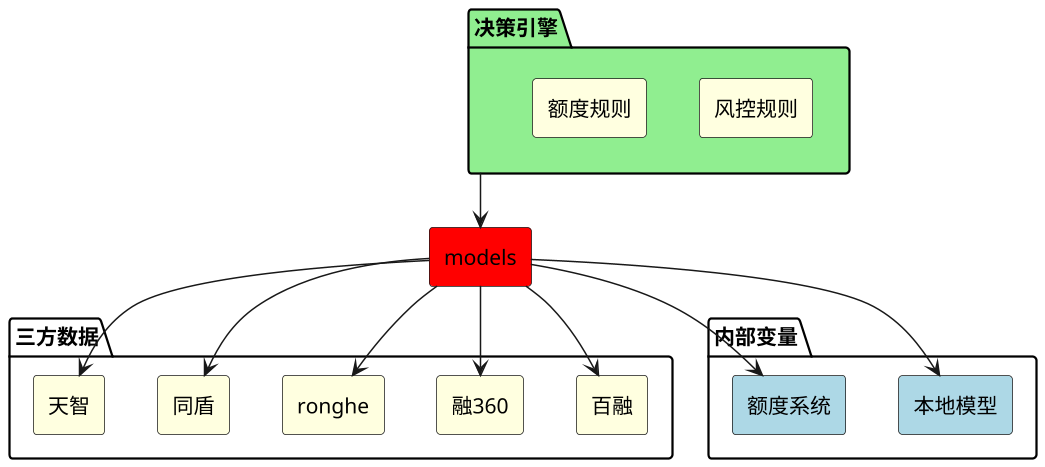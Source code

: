 @startuml
!include <tupadr3/common>
!include <tupadr3/devicons/mysql>

scale 1.5
'rectangle 风控规则 #lightgreen
'rectangle 额度规则 #lightgreen

folder 决策引擎 #lightgreen {
	rectangle 风控规则 #lightyellow
	rectangle 额度规则 #lightyellow
}

folder 三方数据 {
	rectangle 百融 #lightyellow
	rectangle 融360 #lightyellow
	rectangle ronghe #lightyellow
	rectangle 同盾 #lightyellow
	rectangle 天智 #lightyellow
}

folder 内部变量 {
	rectangle 本地模型 #lightblue
	rectangle 额度系统 #lightblue
}

rectangle models #red
决策引擎 -down-> models
models -down->  百融
models -down->  融360
models -down->  ronghe
models -down->  同盾
models -down->  天智
models -down->  本地模型
models -down->  额度系统
@enduml